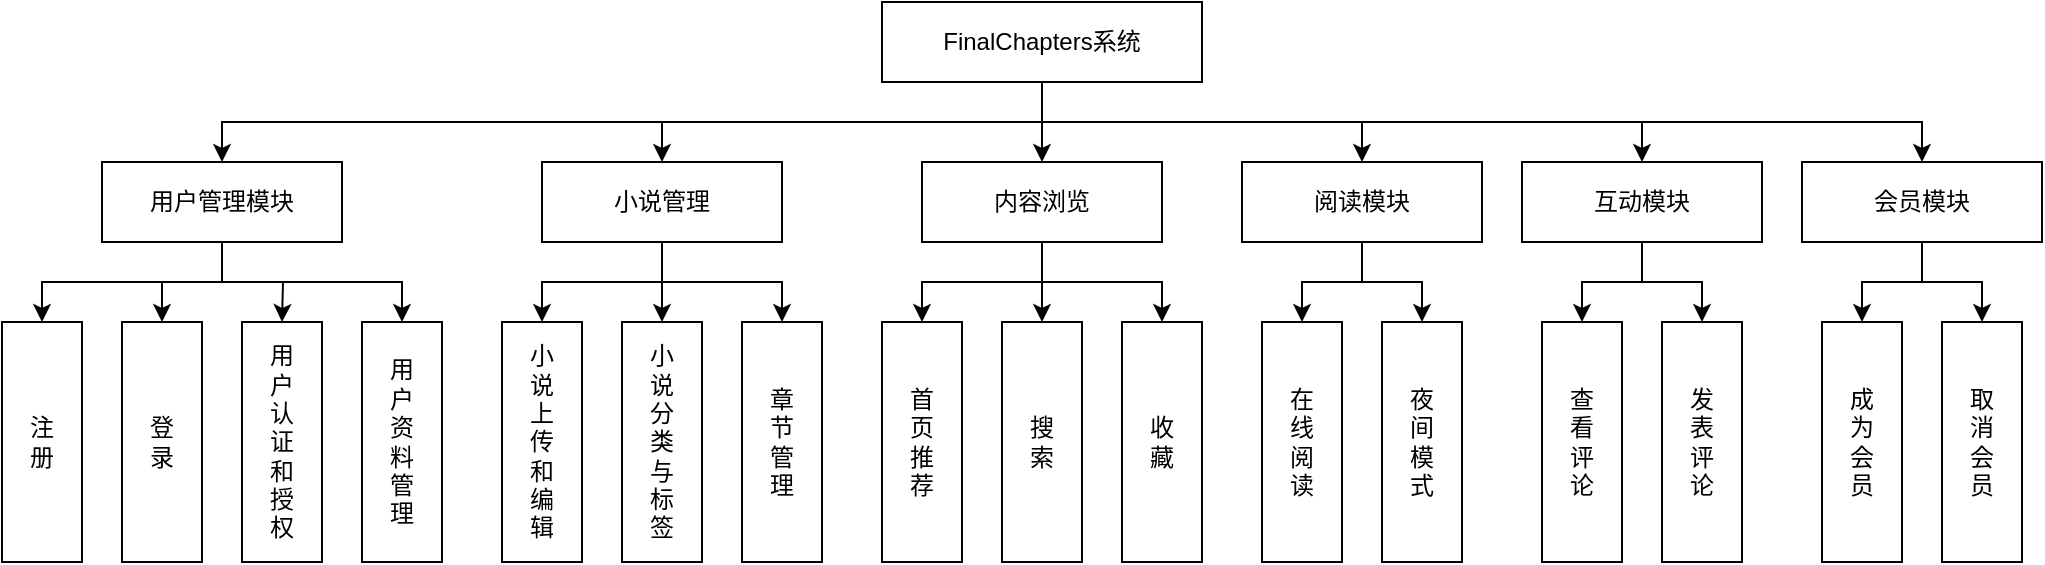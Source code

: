 <mxfile version="21.5.1" type="device">
  <diagram name="第 1 页" id="7NDFIQ3NyEJC2luzawOF">
    <mxGraphModel dx="1099" dy="614" grid="1" gridSize="10" guides="1" tooltips="1" connect="1" arrows="1" fold="1" page="1" pageScale="1" pageWidth="827" pageHeight="1169" math="0" shadow="0">
      <root>
        <mxCell id="0" />
        <mxCell id="1" parent="0" />
        <mxCell id="0gJWiUJm9_8EApNth_bl-98" style="edgeStyle=orthogonalEdgeStyle;rounded=0;orthogonalLoop=1;jettySize=auto;html=1;exitX=0.5;exitY=1;exitDx=0;exitDy=0;entryX=0.5;entryY=0;entryDx=0;entryDy=0;" parent="1" source="0gJWiUJm9_8EApNth_bl-1" target="0gJWiUJm9_8EApNth_bl-4" edge="1">
          <mxGeometry relative="1" as="geometry" />
        </mxCell>
        <mxCell id="0gJWiUJm9_8EApNth_bl-99" style="edgeStyle=orthogonalEdgeStyle;rounded=0;orthogonalLoop=1;jettySize=auto;html=1;exitX=0.5;exitY=1;exitDx=0;exitDy=0;" parent="1" source="0gJWiUJm9_8EApNth_bl-1" target="0gJWiUJm9_8EApNth_bl-19" edge="1">
          <mxGeometry relative="1" as="geometry" />
        </mxCell>
        <mxCell id="0gJWiUJm9_8EApNth_bl-100" style="edgeStyle=orthogonalEdgeStyle;rounded=0;orthogonalLoop=1;jettySize=auto;html=1;exitX=0.5;exitY=1;exitDx=0;exitDy=0;entryX=0.5;entryY=0;entryDx=0;entryDy=0;" parent="1" source="0gJWiUJm9_8EApNth_bl-1" target="0gJWiUJm9_8EApNth_bl-42" edge="1">
          <mxGeometry relative="1" as="geometry" />
        </mxCell>
        <mxCell id="0gJWiUJm9_8EApNth_bl-101" style="edgeStyle=orthogonalEdgeStyle;rounded=0;orthogonalLoop=1;jettySize=auto;html=1;exitX=0.5;exitY=1;exitDx=0;exitDy=0;entryX=0.5;entryY=0;entryDx=0;entryDy=0;" parent="1" source="0gJWiUJm9_8EApNth_bl-1" target="0gJWiUJm9_8EApNth_bl-52" edge="1">
          <mxGeometry relative="1" as="geometry" />
        </mxCell>
        <mxCell id="0gJWiUJm9_8EApNth_bl-102" style="edgeStyle=orthogonalEdgeStyle;rounded=0;orthogonalLoop=1;jettySize=auto;html=1;exitX=0.5;exitY=1;exitDx=0;exitDy=0;entryX=0.5;entryY=0;entryDx=0;entryDy=0;" parent="1" source="0gJWiUJm9_8EApNth_bl-1" target="0gJWiUJm9_8EApNth_bl-74" edge="1">
          <mxGeometry relative="1" as="geometry" />
        </mxCell>
        <mxCell id="0gJWiUJm9_8EApNth_bl-103" style="edgeStyle=orthogonalEdgeStyle;rounded=0;orthogonalLoop=1;jettySize=auto;html=1;exitX=0.5;exitY=1;exitDx=0;exitDy=0;entryX=0.5;entryY=0;entryDx=0;entryDy=0;" parent="1" source="0gJWiUJm9_8EApNth_bl-1" target="0gJWiUJm9_8EApNth_bl-80" edge="1">
          <mxGeometry relative="1" as="geometry" />
        </mxCell>
        <mxCell id="0gJWiUJm9_8EApNth_bl-1" value="FinalChapters系统" style="rounded=0;whiteSpace=wrap;html=1;" parent="1" vertex="1">
          <mxGeometry x="480" y="160" width="160" height="40" as="geometry" />
        </mxCell>
        <mxCell id="0gJWiUJm9_8EApNth_bl-16" value="" style="group" parent="1" vertex="1" connectable="0">
          <mxGeometry x="40" y="240" width="220" height="200" as="geometry" />
        </mxCell>
        <mxCell id="9tmgb8W6HMlimogS-o6d-15" style="edgeStyle=orthogonalEdgeStyle;rounded=0;orthogonalLoop=1;jettySize=auto;html=1;exitX=0.5;exitY=1;exitDx=0;exitDy=0;entryX=0.5;entryY=0;entryDx=0;entryDy=0;" edge="1" parent="0gJWiUJm9_8EApNth_bl-16" source="0gJWiUJm9_8EApNth_bl-4" target="0gJWiUJm9_8EApNth_bl-5">
          <mxGeometry relative="1" as="geometry" />
        </mxCell>
        <mxCell id="9tmgb8W6HMlimogS-o6d-16" style="edgeStyle=orthogonalEdgeStyle;rounded=0;orthogonalLoop=1;jettySize=auto;html=1;exitX=0.5;exitY=1;exitDx=0;exitDy=0;" edge="1" parent="0gJWiUJm9_8EApNth_bl-16" source="0gJWiUJm9_8EApNth_bl-4">
          <mxGeometry relative="1" as="geometry">
            <mxPoint x="140" y="80" as="targetPoint" />
          </mxGeometry>
        </mxCell>
        <mxCell id="9tmgb8W6HMlimogS-o6d-17" style="edgeStyle=orthogonalEdgeStyle;rounded=0;orthogonalLoop=1;jettySize=auto;html=1;exitX=0.5;exitY=1;exitDx=0;exitDy=0;entryX=0.5;entryY=0;entryDx=0;entryDy=0;" edge="1" parent="0gJWiUJm9_8EApNth_bl-16" source="0gJWiUJm9_8EApNth_bl-4" target="0gJWiUJm9_8EApNth_bl-10">
          <mxGeometry relative="1" as="geometry" />
        </mxCell>
        <mxCell id="9tmgb8W6HMlimogS-o6d-18" style="edgeStyle=orthogonalEdgeStyle;rounded=0;orthogonalLoop=1;jettySize=auto;html=1;exitX=0.5;exitY=1;exitDx=0;exitDy=0;entryX=0.5;entryY=0;entryDx=0;entryDy=0;" edge="1" parent="0gJWiUJm9_8EApNth_bl-16" source="0gJWiUJm9_8EApNth_bl-4" target="0gJWiUJm9_8EApNth_bl-6">
          <mxGeometry relative="1" as="geometry" />
        </mxCell>
        <mxCell id="0gJWiUJm9_8EApNth_bl-4" value="用户管理模块" style="rounded=0;whiteSpace=wrap;html=1;" parent="0gJWiUJm9_8EApNth_bl-16" vertex="1">
          <mxGeometry x="50" width="120" height="40" as="geometry" />
        </mxCell>
        <mxCell id="0gJWiUJm9_8EApNth_bl-5" value="登&lt;br&gt;录" style="rounded=0;horizontal=1;verticalAlign=middle;html=1;whiteSpace=wrap;flipV=1;flipH=1;" parent="0gJWiUJm9_8EApNth_bl-16" vertex="1">
          <mxGeometry x="60" y="80" width="40" height="120" as="geometry" />
        </mxCell>
        <mxCell id="0gJWiUJm9_8EApNth_bl-6" value="注&lt;br&gt;册" style="rounded=0;horizontal=1;verticalAlign=middle;html=1;whiteSpace=wrap;flipV=1;flipH=1;" parent="0gJWiUJm9_8EApNth_bl-16" vertex="1">
          <mxGeometry y="80" width="40" height="120" as="geometry" />
        </mxCell>
        <mxCell id="0gJWiUJm9_8EApNth_bl-9" value="用&lt;br&gt;户&lt;br&gt;认&lt;br&gt;证&lt;br&gt;和&lt;br&gt;授&lt;br&gt;权" style="rounded=0;horizontal=1;verticalAlign=middle;html=1;whiteSpace=wrap;flipV=1;flipH=1;" parent="0gJWiUJm9_8EApNth_bl-16" vertex="1">
          <mxGeometry x="120" y="80" width="40" height="120" as="geometry" />
        </mxCell>
        <mxCell id="0gJWiUJm9_8EApNth_bl-10" value="用&lt;br&gt;户&lt;br&gt;资&lt;br&gt;料&lt;br&gt;管&lt;br&gt;理" style="rounded=0;horizontal=1;verticalAlign=middle;html=1;whiteSpace=wrap;flipV=1;flipH=1;" parent="0gJWiUJm9_8EApNth_bl-16" vertex="1">
          <mxGeometry x="180" y="80" width="40" height="120" as="geometry" />
        </mxCell>
        <mxCell id="0gJWiUJm9_8EApNth_bl-31" value="" style="group" parent="1" vertex="1" connectable="0">
          <mxGeometry x="290" y="240" width="160" height="200" as="geometry" />
        </mxCell>
        <mxCell id="9tmgb8W6HMlimogS-o6d-19" style="edgeStyle=orthogonalEdgeStyle;rounded=0;orthogonalLoop=1;jettySize=auto;html=1;exitX=0.5;exitY=1;exitDx=0;exitDy=0;entryX=0.5;entryY=0;entryDx=0;entryDy=0;" edge="1" parent="0gJWiUJm9_8EApNth_bl-31" source="0gJWiUJm9_8EApNth_bl-19" target="0gJWiUJm9_8EApNth_bl-22">
          <mxGeometry relative="1" as="geometry" />
        </mxCell>
        <mxCell id="9tmgb8W6HMlimogS-o6d-20" style="edgeStyle=orthogonalEdgeStyle;rounded=0;orthogonalLoop=1;jettySize=auto;html=1;exitX=0.5;exitY=1;exitDx=0;exitDy=0;entryX=0.5;entryY=0;entryDx=0;entryDy=0;" edge="1" parent="0gJWiUJm9_8EApNth_bl-31" source="0gJWiUJm9_8EApNth_bl-19" target="0gJWiUJm9_8EApNth_bl-24">
          <mxGeometry relative="1" as="geometry" />
        </mxCell>
        <mxCell id="0gJWiUJm9_8EApNth_bl-19" value="小说管理" style="rounded=0;whiteSpace=wrap;html=1;" parent="0gJWiUJm9_8EApNth_bl-31" vertex="1">
          <mxGeometry x="20" width="120" height="40" as="geometry" />
        </mxCell>
        <mxCell id="0gJWiUJm9_8EApNth_bl-20" value="小&lt;br&gt;说&lt;br&gt;分&lt;br&gt;类&lt;br&gt;与&lt;br&gt;标&lt;br&gt;签" style="rounded=0;horizontal=1;verticalAlign=middle;html=1;whiteSpace=wrap;flipV=1;flipH=1;" parent="0gJWiUJm9_8EApNth_bl-31" vertex="1">
          <mxGeometry x="60" y="80" width="40" height="120" as="geometry" />
        </mxCell>
        <mxCell id="0gJWiUJm9_8EApNth_bl-29" style="edgeStyle=orthogonalEdgeStyle;rounded=0;orthogonalLoop=1;jettySize=auto;html=1;entryX=0.5;entryY=0;entryDx=0;entryDy=0;" parent="0gJWiUJm9_8EApNth_bl-31" source="0gJWiUJm9_8EApNth_bl-19" target="0gJWiUJm9_8EApNth_bl-20" edge="1">
          <mxGeometry relative="1" as="geometry" />
        </mxCell>
        <mxCell id="0gJWiUJm9_8EApNth_bl-22" value="小&lt;br&gt;说&lt;br&gt;上&lt;br&gt;传&lt;br&gt;和&lt;br&gt;编&lt;br&gt;辑" style="rounded=0;horizontal=1;verticalAlign=middle;html=1;whiteSpace=wrap;flipV=1;flipH=1;" parent="0gJWiUJm9_8EApNth_bl-31" vertex="1">
          <mxGeometry y="80" width="40" height="120" as="geometry" />
        </mxCell>
        <mxCell id="0gJWiUJm9_8EApNth_bl-24" value="章&lt;br&gt;节&lt;br&gt;管&lt;br&gt;理" style="rounded=0;horizontal=1;verticalAlign=middle;html=1;whiteSpace=wrap;flipV=1;flipH=1;" parent="0gJWiUJm9_8EApNth_bl-31" vertex="1">
          <mxGeometry x="120" y="80" width="40" height="120" as="geometry" />
        </mxCell>
        <mxCell id="0gJWiUJm9_8EApNth_bl-62" value="" style="group" parent="1" vertex="1" connectable="0">
          <mxGeometry x="660" y="240" width="120" height="200" as="geometry" />
        </mxCell>
        <mxCell id="9tmgb8W6HMlimogS-o6d-11" style="edgeStyle=orthogonalEdgeStyle;rounded=0;orthogonalLoop=1;jettySize=auto;html=1;exitX=0.5;exitY=1;exitDx=0;exitDy=0;entryX=0.5;entryY=0;entryDx=0;entryDy=0;" edge="1" parent="0gJWiUJm9_8EApNth_bl-62" source="0gJWiUJm9_8EApNth_bl-52" target="0gJWiUJm9_8EApNth_bl-53">
          <mxGeometry relative="1" as="geometry" />
        </mxCell>
        <mxCell id="9tmgb8W6HMlimogS-o6d-12" style="edgeStyle=orthogonalEdgeStyle;rounded=0;orthogonalLoop=1;jettySize=auto;html=1;exitX=0.5;exitY=1;exitDx=0;exitDy=0;entryX=0.5;entryY=0;entryDx=0;entryDy=0;" edge="1" parent="0gJWiUJm9_8EApNth_bl-62" source="0gJWiUJm9_8EApNth_bl-52" target="0gJWiUJm9_8EApNth_bl-57">
          <mxGeometry relative="1" as="geometry" />
        </mxCell>
        <mxCell id="0gJWiUJm9_8EApNth_bl-52" value="阅读模块" style="rounded=0;whiteSpace=wrap;html=1;" parent="0gJWiUJm9_8EApNth_bl-62" vertex="1">
          <mxGeometry width="120" height="40" as="geometry" />
        </mxCell>
        <mxCell id="0gJWiUJm9_8EApNth_bl-53" value="在&lt;br&gt;线&lt;br&gt;阅&lt;br&gt;读" style="rounded=0;horizontal=1;verticalAlign=middle;html=1;whiteSpace=wrap;flipV=1;flipH=1;" parent="0gJWiUJm9_8EApNth_bl-62" vertex="1">
          <mxGeometry x="10" y="80" width="40" height="120" as="geometry" />
        </mxCell>
        <mxCell id="0gJWiUJm9_8EApNth_bl-57" value="夜&lt;br&gt;间&lt;br&gt;模&lt;br&gt;式" style="rounded=0;horizontal=1;verticalAlign=middle;html=1;whiteSpace=wrap;flipV=1;flipH=1;" parent="0gJWiUJm9_8EApNth_bl-62" vertex="1">
          <mxGeometry x="70" y="80" width="40" height="120" as="geometry" />
        </mxCell>
        <mxCell id="0gJWiUJm9_8EApNth_bl-79" value="" style="group" parent="1" vertex="1" connectable="0">
          <mxGeometry x="940" y="240" width="120" height="200" as="geometry" />
        </mxCell>
        <mxCell id="9tmgb8W6HMlimogS-o6d-8" style="edgeStyle=orthogonalEdgeStyle;rounded=0;orthogonalLoop=1;jettySize=auto;html=1;exitX=0.5;exitY=1;exitDx=0;exitDy=0;entryX=0.5;entryY=0;entryDx=0;entryDy=0;" edge="1" parent="0gJWiUJm9_8EApNth_bl-79" source="0gJWiUJm9_8EApNth_bl-80" target="0gJWiUJm9_8EApNth_bl-81">
          <mxGeometry relative="1" as="geometry" />
        </mxCell>
        <mxCell id="9tmgb8W6HMlimogS-o6d-10" style="edgeStyle=orthogonalEdgeStyle;rounded=0;orthogonalLoop=1;jettySize=auto;html=1;exitX=0.5;exitY=1;exitDx=0;exitDy=0;entryX=0.5;entryY=0;entryDx=0;entryDy=0;" edge="1" parent="0gJWiUJm9_8EApNth_bl-79" source="0gJWiUJm9_8EApNth_bl-80" target="0gJWiUJm9_8EApNth_bl-83">
          <mxGeometry relative="1" as="geometry" />
        </mxCell>
        <mxCell id="0gJWiUJm9_8EApNth_bl-80" value="会员模块" style="rounded=0;whiteSpace=wrap;html=1;" parent="0gJWiUJm9_8EApNth_bl-79" vertex="1">
          <mxGeometry width="120" height="40" as="geometry" />
        </mxCell>
        <mxCell id="0gJWiUJm9_8EApNth_bl-81" value="成&lt;br&gt;为&lt;br&gt;会&lt;br&gt;员" style="rounded=0;horizontal=1;verticalAlign=middle;html=1;whiteSpace=wrap;flipV=1;flipH=1;" parent="0gJWiUJm9_8EApNth_bl-79" vertex="1">
          <mxGeometry x="10" y="80" width="40" height="120" as="geometry" />
        </mxCell>
        <mxCell id="0gJWiUJm9_8EApNth_bl-83" value="取&lt;br&gt;消&lt;br&gt;会&lt;br&gt;员" style="rounded=0;horizontal=1;verticalAlign=middle;html=1;whiteSpace=wrap;flipV=1;flipH=1;" parent="0gJWiUJm9_8EApNth_bl-79" vertex="1">
          <mxGeometry x="70" y="80" width="40" height="120" as="geometry" />
        </mxCell>
        <mxCell id="N4tSDuJ-0utAl_gSMjR4-2" style="edgeStyle=orthogonalEdgeStyle;rounded=0;orthogonalLoop=1;jettySize=auto;html=1;exitX=0.5;exitY=1;exitDx=0;exitDy=0;entryX=0.5;entryY=0;entryDx=0;entryDy=0;" parent="1" source="0gJWiUJm9_8EApNth_bl-42" target="0gJWiUJm9_8EApNth_bl-45" edge="1">
          <mxGeometry relative="1" as="geometry" />
        </mxCell>
        <mxCell id="N4tSDuJ-0utAl_gSMjR4-3" style="edgeStyle=orthogonalEdgeStyle;rounded=0;orthogonalLoop=1;jettySize=auto;html=1;exitX=0.5;exitY=1;exitDx=0;exitDy=0;entryX=0.5;entryY=0;entryDx=0;entryDy=0;" parent="1" source="0gJWiUJm9_8EApNth_bl-42" target="0gJWiUJm9_8EApNth_bl-43" edge="1">
          <mxGeometry relative="1" as="geometry" />
        </mxCell>
        <mxCell id="N4tSDuJ-0utAl_gSMjR4-4" style="edgeStyle=orthogonalEdgeStyle;rounded=0;orthogonalLoop=1;jettySize=auto;html=1;exitX=0.5;exitY=1;exitDx=0;exitDy=0;entryX=0.5;entryY=0;entryDx=0;entryDy=0;" parent="1" source="0gJWiUJm9_8EApNth_bl-42" target="0gJWiUJm9_8EApNth_bl-49" edge="1">
          <mxGeometry relative="1" as="geometry" />
        </mxCell>
        <mxCell id="0gJWiUJm9_8EApNth_bl-42" value="内容浏览" style="rounded=0;whiteSpace=wrap;html=1;" parent="1" vertex="1">
          <mxGeometry x="500" y="240" width="120" height="40" as="geometry" />
        </mxCell>
        <mxCell id="0gJWiUJm9_8EApNth_bl-43" value="搜&lt;br style=&quot;border-color: var(--border-color);&quot;&gt;索" style="rounded=0;horizontal=1;verticalAlign=middle;html=1;whiteSpace=wrap;flipV=1;flipH=1;" parent="1" vertex="1">
          <mxGeometry x="540" y="320" width="40" height="120" as="geometry" />
        </mxCell>
        <mxCell id="0gJWiUJm9_8EApNth_bl-45" value="首&lt;br style=&quot;border-color: var(--border-color);&quot;&gt;页&lt;br style=&quot;border-color: var(--border-color);&quot;&gt;推&lt;br style=&quot;border-color: var(--border-color);&quot;&gt;荐" style="rounded=0;horizontal=1;verticalAlign=middle;html=1;whiteSpace=wrap;flipV=1;flipH=1;" parent="1" vertex="1">
          <mxGeometry x="480" y="320" width="40" height="120" as="geometry" />
        </mxCell>
        <mxCell id="0gJWiUJm9_8EApNth_bl-49" value="收&lt;br&gt;藏" style="rounded=0;horizontal=1;verticalAlign=middle;html=1;whiteSpace=wrap;flipV=1;flipH=1;" parent="1" vertex="1">
          <mxGeometry x="600" y="320" width="40" height="120" as="geometry" />
        </mxCell>
        <mxCell id="N4tSDuJ-0utAl_gSMjR4-5" value="" style="edgeStyle=orthogonalEdgeStyle;rounded=0;orthogonalLoop=1;jettySize=auto;html=1;" parent="1" source="0gJWiUJm9_8EApNth_bl-74" target="0gJWiUJm9_8EApNth_bl-77" edge="1">
          <mxGeometry relative="1" as="geometry" />
        </mxCell>
        <mxCell id="9tmgb8W6HMlimogS-o6d-6" style="edgeStyle=orthogonalEdgeStyle;rounded=0;orthogonalLoop=1;jettySize=auto;html=1;exitX=0.5;exitY=1;exitDx=0;exitDy=0;entryX=0.5;entryY=0;entryDx=0;entryDy=0;" edge="1" parent="1" source="0gJWiUJm9_8EApNth_bl-74" target="9tmgb8W6HMlimogS-o6d-5">
          <mxGeometry relative="1" as="geometry" />
        </mxCell>
        <mxCell id="0gJWiUJm9_8EApNth_bl-74" value="互动模块" style="rounded=0;whiteSpace=wrap;html=1;" parent="1" vertex="1">
          <mxGeometry x="800" y="240" width="120" height="40" as="geometry" />
        </mxCell>
        <mxCell id="0gJWiUJm9_8EApNth_bl-77" value="查&lt;br&gt;看&lt;br&gt;评&lt;br&gt;论" style="rounded=0;horizontal=1;verticalAlign=middle;html=1;whiteSpace=wrap;flipV=1;flipH=1;container=0;" parent="1" vertex="1">
          <mxGeometry x="810" y="320" width="40" height="120" as="geometry" />
        </mxCell>
        <mxCell id="9tmgb8W6HMlimogS-o6d-5" value="发&lt;br&gt;表&lt;br&gt;评&lt;br&gt;论" style="rounded=0;horizontal=1;verticalAlign=middle;html=1;whiteSpace=wrap;flipV=1;flipH=1;container=0;" vertex="1" parent="1">
          <mxGeometry x="870" y="320" width="40" height="120" as="geometry" />
        </mxCell>
      </root>
    </mxGraphModel>
  </diagram>
</mxfile>
